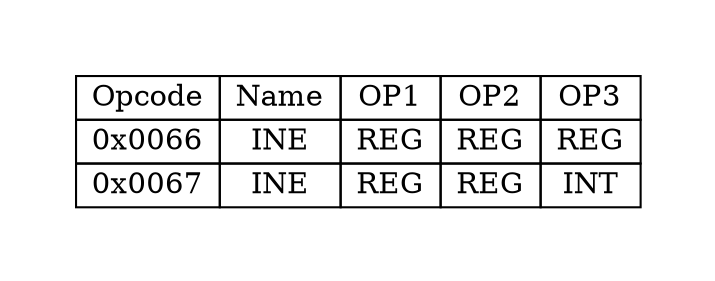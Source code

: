digraph{
graph [pad="0.5", nodesep="0.5", ranksep="2" ]
node[shape=plain]
Foo [label=<
<table border="0" cellborder="1" cellspacing="0">
<tr><td> Opcode </td> <td> Name </td> <td> OP1 </td><td> OP2 </td><td> OP3 </td> </tr>
<tr><td> 0x0066 </td><td> INE </td><td> REG </td><td> REG </td><td> REG </td> </tr>
<tr><td> 0x0067 </td><td> INE </td><td> REG </td><td> REG </td><td> INT </td> </tr>
</table>>];
}
